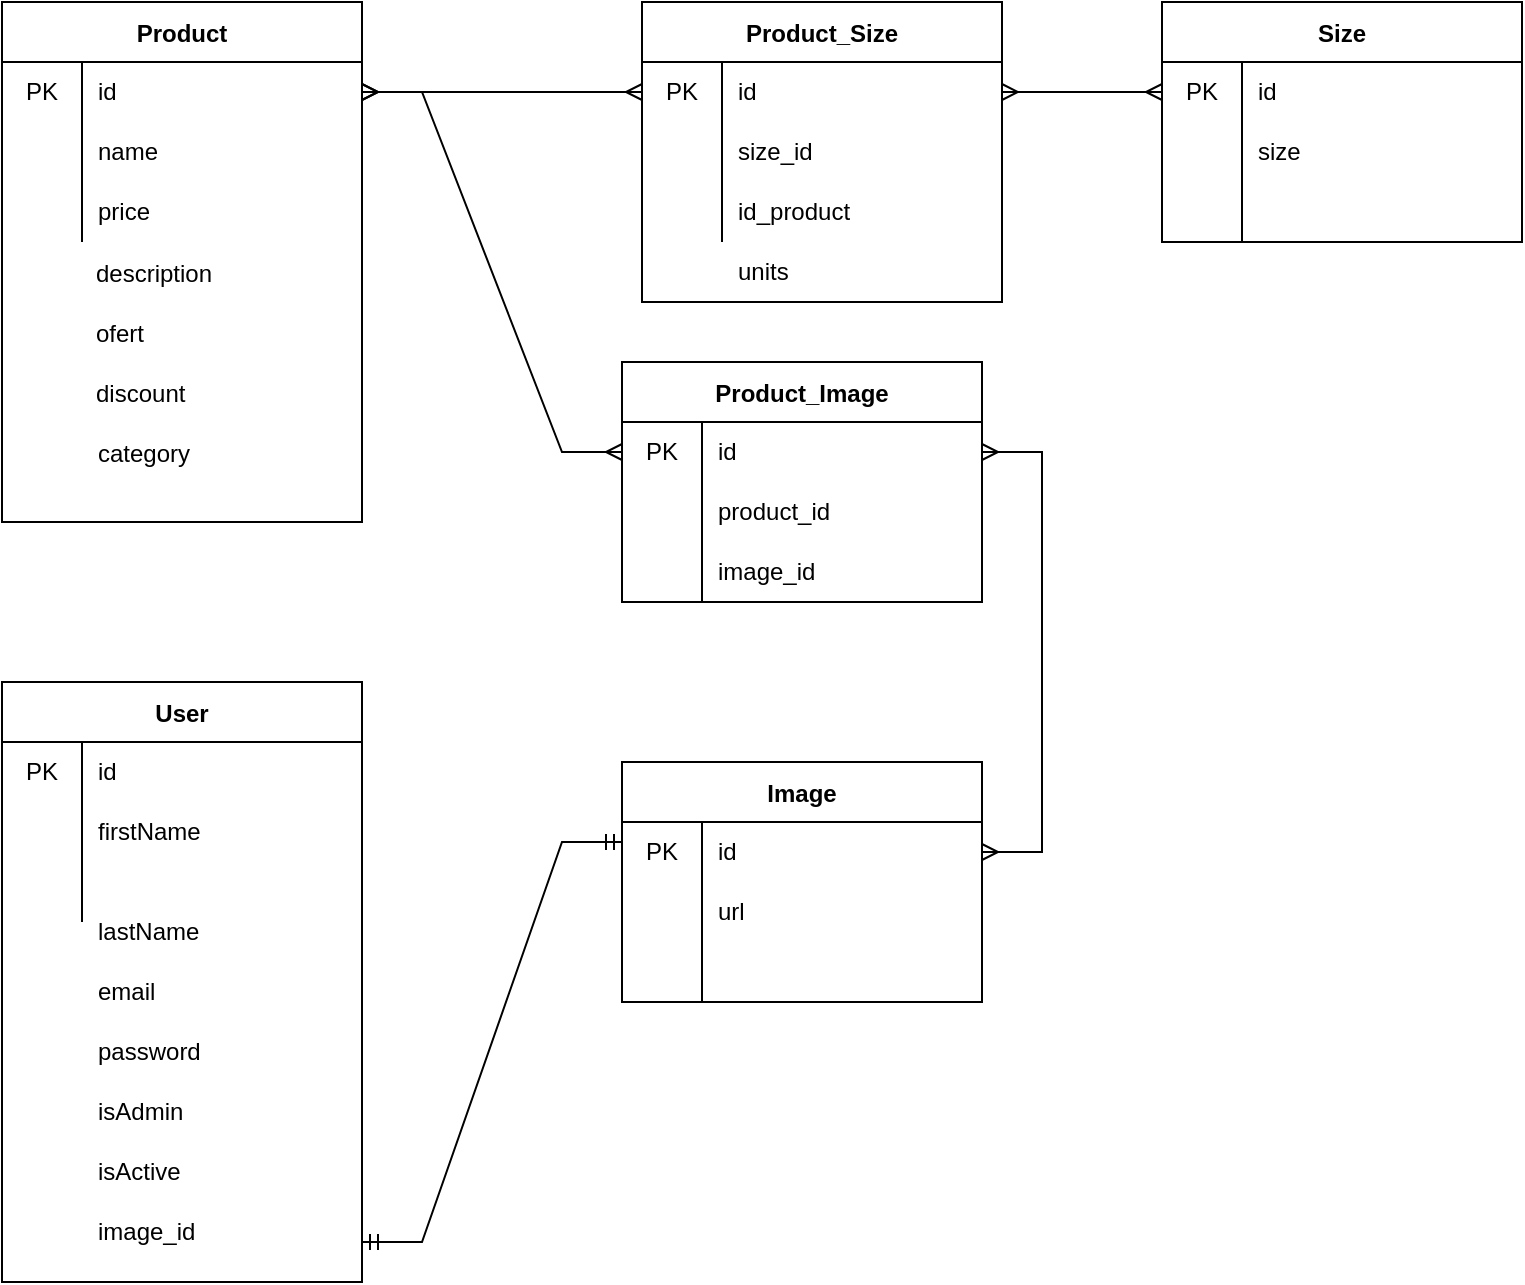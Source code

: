 <mxfile version="16.6.2" type="device"><diagram id="69hmMdhP1_8m-uvHIGet" name="Page-1"><mxGraphModel dx="1662" dy="737" grid="1" gridSize="10" guides="1" tooltips="1" connect="1" arrows="1" fold="1" page="1" pageScale="1" pageWidth="827" pageHeight="1169" math="0" shadow="0"><root><mxCell id="0"/><mxCell id="1" parent="0"/><mxCell id="zs9tbc22zNNtKTz-hOOr-1" value="Product" style="shape=table;startSize=30;container=1;collapsible=0;childLayout=tableLayout;fixedRows=1;rowLines=0;fontStyle=1;" parent="1" vertex="1"><mxGeometry x="60" y="80" width="180" height="260" as="geometry"/></mxCell><mxCell id="zs9tbc22zNNtKTz-hOOr-2" value="" style="shape=tableRow;horizontal=0;startSize=0;swimlaneHead=0;swimlaneBody=0;top=0;left=0;bottom=0;right=0;collapsible=0;dropTarget=0;fillColor=none;points=[[0,0.5],[1,0.5]];portConstraint=eastwest;" parent="zs9tbc22zNNtKTz-hOOr-1" vertex="1"><mxGeometry y="30" width="180" height="30" as="geometry"/></mxCell><mxCell id="zs9tbc22zNNtKTz-hOOr-3" value="PK" style="shape=partialRectangle;html=1;whiteSpace=wrap;connectable=0;fillColor=none;top=0;left=0;bottom=0;right=0;overflow=hidden;pointerEvents=1;" parent="zs9tbc22zNNtKTz-hOOr-2" vertex="1"><mxGeometry width="40" height="30" as="geometry"><mxRectangle width="40" height="30" as="alternateBounds"/></mxGeometry></mxCell><mxCell id="zs9tbc22zNNtKTz-hOOr-4" value="id" style="shape=partialRectangle;html=1;whiteSpace=wrap;connectable=0;fillColor=none;top=0;left=0;bottom=0;right=0;align=left;spacingLeft=6;overflow=hidden;" parent="zs9tbc22zNNtKTz-hOOr-2" vertex="1"><mxGeometry x="40" width="140" height="30" as="geometry"><mxRectangle width="140" height="30" as="alternateBounds"/></mxGeometry></mxCell><mxCell id="zs9tbc22zNNtKTz-hOOr-5" value="" style="shape=tableRow;horizontal=0;startSize=0;swimlaneHead=0;swimlaneBody=0;top=0;left=0;bottom=0;right=0;collapsible=0;dropTarget=0;fillColor=none;points=[[0,0.5],[1,0.5]];portConstraint=eastwest;" parent="zs9tbc22zNNtKTz-hOOr-1" vertex="1"><mxGeometry y="60" width="180" height="30" as="geometry"/></mxCell><mxCell id="zs9tbc22zNNtKTz-hOOr-6" value="" style="shape=partialRectangle;html=1;whiteSpace=wrap;connectable=0;fillColor=none;top=0;left=0;bottom=0;right=0;overflow=hidden;" parent="zs9tbc22zNNtKTz-hOOr-5" vertex="1"><mxGeometry width="40" height="30" as="geometry"><mxRectangle width="40" height="30" as="alternateBounds"/></mxGeometry></mxCell><mxCell id="zs9tbc22zNNtKTz-hOOr-7" value="name" style="shape=partialRectangle;html=1;whiteSpace=wrap;connectable=0;fillColor=none;top=0;left=0;bottom=0;right=0;align=left;spacingLeft=6;overflow=hidden;" parent="zs9tbc22zNNtKTz-hOOr-5" vertex="1"><mxGeometry x="40" width="140" height="30" as="geometry"><mxRectangle width="140" height="30" as="alternateBounds"/></mxGeometry></mxCell><mxCell id="zs9tbc22zNNtKTz-hOOr-8" value="" style="shape=tableRow;horizontal=0;startSize=0;swimlaneHead=0;swimlaneBody=0;top=0;left=0;bottom=0;right=0;collapsible=0;dropTarget=0;fillColor=none;points=[[0,0.5],[1,0.5]];portConstraint=eastwest;" parent="zs9tbc22zNNtKTz-hOOr-1" vertex="1"><mxGeometry y="90" width="180" height="30" as="geometry"/></mxCell><mxCell id="zs9tbc22zNNtKTz-hOOr-9" value="" style="shape=partialRectangle;html=1;whiteSpace=wrap;connectable=0;fillColor=none;top=0;left=0;bottom=0;right=0;overflow=hidden;" parent="zs9tbc22zNNtKTz-hOOr-8" vertex="1"><mxGeometry width="40" height="30" as="geometry"><mxRectangle width="40" height="30" as="alternateBounds"/></mxGeometry></mxCell><mxCell id="zs9tbc22zNNtKTz-hOOr-10" value="price" style="shape=partialRectangle;html=1;whiteSpace=wrap;connectable=0;fillColor=none;top=0;left=0;bottom=0;right=0;align=left;spacingLeft=6;overflow=hidden;" parent="zs9tbc22zNNtKTz-hOOr-8" vertex="1"><mxGeometry x="40" width="140" height="30" as="geometry"><mxRectangle width="140" height="30" as="alternateBounds"/></mxGeometry></mxCell><mxCell id="zs9tbc22zNNtKTz-hOOr-21" value="" style="shape=partialRectangle;html=1;whiteSpace=wrap;connectable=0;fillColor=none;top=0;left=0;bottom=0;right=0;align=left;spacingLeft=6;overflow=hidden;" parent="1" vertex="1"><mxGeometry x="220" y="200" width="140" height="30" as="geometry"><mxRectangle width="140" height="30" as="alternateBounds"/></mxGeometry></mxCell><mxCell id="zs9tbc22zNNtKTz-hOOr-22" value="Size" style="shape=table;startSize=30;container=1;collapsible=0;childLayout=tableLayout;fixedRows=1;rowLines=0;fontStyle=1;" parent="1" vertex="1"><mxGeometry x="640" y="80" width="180" height="120" as="geometry"/></mxCell><mxCell id="zs9tbc22zNNtKTz-hOOr-23" value="" style="shape=tableRow;horizontal=0;startSize=0;swimlaneHead=0;swimlaneBody=0;top=0;left=0;bottom=0;right=0;collapsible=0;dropTarget=0;fillColor=none;points=[[0,0.5],[1,0.5]];portConstraint=eastwest;" parent="zs9tbc22zNNtKTz-hOOr-22" vertex="1"><mxGeometry y="30" width="180" height="30" as="geometry"/></mxCell><mxCell id="zs9tbc22zNNtKTz-hOOr-24" value="PK" style="shape=partialRectangle;html=1;whiteSpace=wrap;connectable=0;fillColor=none;top=0;left=0;bottom=0;right=0;overflow=hidden;pointerEvents=1;" parent="zs9tbc22zNNtKTz-hOOr-23" vertex="1"><mxGeometry width="40" height="30" as="geometry"><mxRectangle width="40" height="30" as="alternateBounds"/></mxGeometry></mxCell><mxCell id="zs9tbc22zNNtKTz-hOOr-25" value="id" style="shape=partialRectangle;html=1;whiteSpace=wrap;connectable=0;fillColor=none;top=0;left=0;bottom=0;right=0;align=left;spacingLeft=6;overflow=hidden;" parent="zs9tbc22zNNtKTz-hOOr-23" vertex="1"><mxGeometry x="40" width="140" height="30" as="geometry"><mxRectangle width="140" height="30" as="alternateBounds"/></mxGeometry></mxCell><mxCell id="zs9tbc22zNNtKTz-hOOr-26" value="" style="shape=tableRow;horizontal=0;startSize=0;swimlaneHead=0;swimlaneBody=0;top=0;left=0;bottom=0;right=0;collapsible=0;dropTarget=0;fillColor=none;points=[[0,0.5],[1,0.5]];portConstraint=eastwest;" parent="zs9tbc22zNNtKTz-hOOr-22" vertex="1"><mxGeometry y="60" width="180" height="30" as="geometry"/></mxCell><mxCell id="zs9tbc22zNNtKTz-hOOr-27" value="" style="shape=partialRectangle;html=1;whiteSpace=wrap;connectable=0;fillColor=none;top=0;left=0;bottom=0;right=0;overflow=hidden;" parent="zs9tbc22zNNtKTz-hOOr-26" vertex="1"><mxGeometry width="40" height="30" as="geometry"><mxRectangle width="40" height="30" as="alternateBounds"/></mxGeometry></mxCell><mxCell id="zs9tbc22zNNtKTz-hOOr-28" value="size" style="shape=partialRectangle;html=1;whiteSpace=wrap;connectable=0;fillColor=none;top=0;left=0;bottom=0;right=0;align=left;spacingLeft=6;overflow=hidden;" parent="zs9tbc22zNNtKTz-hOOr-26" vertex="1"><mxGeometry x="40" width="140" height="30" as="geometry"><mxRectangle width="140" height="30" as="alternateBounds"/></mxGeometry></mxCell><mxCell id="zs9tbc22zNNtKTz-hOOr-29" value="" style="shape=tableRow;horizontal=0;startSize=0;swimlaneHead=0;swimlaneBody=0;top=0;left=0;bottom=0;right=0;collapsible=0;dropTarget=0;fillColor=none;points=[[0,0.5],[1,0.5]];portConstraint=eastwest;" parent="zs9tbc22zNNtKTz-hOOr-22" vertex="1"><mxGeometry y="90" width="180" height="30" as="geometry"/></mxCell><mxCell id="zs9tbc22zNNtKTz-hOOr-30" value="" style="shape=partialRectangle;html=1;whiteSpace=wrap;connectable=0;fillColor=none;top=0;left=0;bottom=0;right=0;overflow=hidden;" parent="zs9tbc22zNNtKTz-hOOr-29" vertex="1"><mxGeometry width="40" height="30" as="geometry"><mxRectangle width="40" height="30" as="alternateBounds"/></mxGeometry></mxCell><mxCell id="zs9tbc22zNNtKTz-hOOr-31" value="" style="shape=partialRectangle;html=1;whiteSpace=wrap;connectable=0;fillColor=none;top=0;left=0;bottom=0;right=0;align=left;spacingLeft=6;overflow=hidden;" parent="zs9tbc22zNNtKTz-hOOr-29" vertex="1"><mxGeometry x="40" width="140" height="30" as="geometry"><mxRectangle width="140" height="30" as="alternateBounds"/></mxGeometry></mxCell><mxCell id="zs9tbc22zNNtKTz-hOOr-32" value="" style="shape=tableRow;horizontal=0;startSize=0;swimlaneHead=0;swimlaneBody=0;top=0;left=0;bottom=0;right=0;collapsible=0;dropTarget=0;fillColor=none;points=[[0,0.5],[1,0.5]];portConstraint=eastwest;" parent="1" vertex="1"><mxGeometry x="60" y="200" width="180" height="30" as="geometry"/></mxCell><mxCell id="zs9tbc22zNNtKTz-hOOr-33" value="" style="shape=partialRectangle;html=1;whiteSpace=wrap;connectable=0;fillColor=none;top=0;left=0;bottom=0;right=0;overflow=hidden;" parent="zs9tbc22zNNtKTz-hOOr-32" vertex="1"><mxGeometry width="40" height="30" as="geometry"><mxRectangle width="40" height="30" as="alternateBounds"/></mxGeometry></mxCell><mxCell id="zs9tbc22zNNtKTz-hOOr-34" value="&lt;br&gt;" style="shape=partialRectangle;html=1;whiteSpace=wrap;connectable=0;fillColor=none;top=0;left=0;bottom=0;right=0;align=left;spacingLeft=6;overflow=hidden;" parent="zs9tbc22zNNtKTz-hOOr-32" vertex="1"><mxGeometry x="40" width="140" height="30" as="geometry"><mxRectangle width="140" height="30" as="alternateBounds"/></mxGeometry></mxCell><mxCell id="zs9tbc22zNNtKTz-hOOr-35" value="" style="shape=tableRow;horizontal=0;startSize=0;swimlaneHead=0;swimlaneBody=0;top=0;left=0;bottom=0;right=0;collapsible=0;dropTarget=0;fillColor=none;points=[[0,0.5],[1,0.5]];portConstraint=eastwest;" parent="1" vertex="1"><mxGeometry x="70" y="210" width="180" height="30" as="geometry"/></mxCell><mxCell id="zs9tbc22zNNtKTz-hOOr-38" value="" style="shape=tableRow;horizontal=0;startSize=0;swimlaneHead=0;swimlaneBody=0;top=0;left=0;bottom=0;right=0;collapsible=0;dropTarget=0;fillColor=none;points=[[0,0.5],[1,0.5]];portConstraint=eastwest;" parent="1" vertex="1"><mxGeometry x="70" y="240" width="180" height="30" as="geometry"/></mxCell><mxCell id="zs9tbc22zNNtKTz-hOOr-39" value="" style="shape=partialRectangle;html=1;whiteSpace=wrap;connectable=0;fillColor=none;top=0;left=0;bottom=0;right=0;overflow=hidden;" parent="zs9tbc22zNNtKTz-hOOr-38" vertex="1"><mxGeometry width="40" height="30" as="geometry"><mxRectangle width="40" height="30" as="alternateBounds"/></mxGeometry></mxCell><mxCell id="zs9tbc22zNNtKTz-hOOr-37" value="ofert" style="shape=partialRectangle;html=1;whiteSpace=wrap;connectable=0;fillColor=none;top=0;left=0;bottom=0;right=0;align=left;spacingLeft=6;overflow=hidden;" parent="1" vertex="1"><mxGeometry x="99" y="231" width="140" height="30" as="geometry"><mxRectangle width="140" height="30" as="alternateBounds"/></mxGeometry></mxCell><mxCell id="zs9tbc22zNNtKTz-hOOr-40" value="description" style="shape=partialRectangle;html=1;whiteSpace=wrap;connectable=0;fillColor=none;top=0;left=0;bottom=0;right=0;align=left;spacingLeft=6;overflow=hidden;" parent="1" vertex="1"><mxGeometry x="99" y="201" width="140" height="30" as="geometry"><mxRectangle width="140" height="30" as="alternateBounds"/></mxGeometry></mxCell><mxCell id="zs9tbc22zNNtKTz-hOOr-41" value="discount" style="shape=partialRectangle;html=1;whiteSpace=wrap;connectable=0;fillColor=none;top=0;left=0;bottom=0;right=0;align=left;spacingLeft=6;overflow=hidden;" parent="1" vertex="1"><mxGeometry x="99" y="261" width="140" height="30" as="geometry"><mxRectangle width="140" height="30" as="alternateBounds"/></mxGeometry></mxCell><mxCell id="zs9tbc22zNNtKTz-hOOr-42" value="Image" style="shape=table;startSize=30;container=1;collapsible=0;childLayout=tableLayout;fixedRows=1;rowLines=0;fontStyle=1;" parent="1" vertex="1"><mxGeometry x="370" y="460" width="180" height="120" as="geometry"/></mxCell><mxCell id="zs9tbc22zNNtKTz-hOOr-43" value="" style="shape=tableRow;horizontal=0;startSize=0;swimlaneHead=0;swimlaneBody=0;top=0;left=0;bottom=0;right=0;collapsible=0;dropTarget=0;fillColor=none;points=[[0,0.5],[1,0.5]];portConstraint=eastwest;" parent="zs9tbc22zNNtKTz-hOOr-42" vertex="1"><mxGeometry y="30" width="180" height="30" as="geometry"/></mxCell><mxCell id="zs9tbc22zNNtKTz-hOOr-44" value="PK" style="shape=partialRectangle;html=1;whiteSpace=wrap;connectable=0;fillColor=none;top=0;left=0;bottom=0;right=0;overflow=hidden;pointerEvents=1;" parent="zs9tbc22zNNtKTz-hOOr-43" vertex="1"><mxGeometry width="40" height="30" as="geometry"><mxRectangle width="40" height="30" as="alternateBounds"/></mxGeometry></mxCell><mxCell id="zs9tbc22zNNtKTz-hOOr-45" value="id" style="shape=partialRectangle;html=1;whiteSpace=wrap;connectable=0;fillColor=none;top=0;left=0;bottom=0;right=0;align=left;spacingLeft=6;overflow=hidden;" parent="zs9tbc22zNNtKTz-hOOr-43" vertex="1"><mxGeometry x="40" width="140" height="30" as="geometry"><mxRectangle width="140" height="30" as="alternateBounds"/></mxGeometry></mxCell><mxCell id="zs9tbc22zNNtKTz-hOOr-46" value="" style="shape=tableRow;horizontal=0;startSize=0;swimlaneHead=0;swimlaneBody=0;top=0;left=0;bottom=0;right=0;collapsible=0;dropTarget=0;fillColor=none;points=[[0,0.5],[1,0.5]];portConstraint=eastwest;" parent="zs9tbc22zNNtKTz-hOOr-42" vertex="1"><mxGeometry y="60" width="180" height="30" as="geometry"/></mxCell><mxCell id="zs9tbc22zNNtKTz-hOOr-47" value="" style="shape=partialRectangle;html=1;whiteSpace=wrap;connectable=0;fillColor=none;top=0;left=0;bottom=0;right=0;overflow=hidden;" parent="zs9tbc22zNNtKTz-hOOr-46" vertex="1"><mxGeometry width="40" height="30" as="geometry"><mxRectangle width="40" height="30" as="alternateBounds"/></mxGeometry></mxCell><mxCell id="zs9tbc22zNNtKTz-hOOr-48" value="url" style="shape=partialRectangle;html=1;whiteSpace=wrap;connectable=0;fillColor=none;top=0;left=0;bottom=0;right=0;align=left;spacingLeft=6;overflow=hidden;" parent="zs9tbc22zNNtKTz-hOOr-46" vertex="1"><mxGeometry x="40" width="140" height="30" as="geometry"><mxRectangle width="140" height="30" as="alternateBounds"/></mxGeometry></mxCell><mxCell id="zs9tbc22zNNtKTz-hOOr-49" value="" style="shape=tableRow;horizontal=0;startSize=0;swimlaneHead=0;swimlaneBody=0;top=0;left=0;bottom=0;right=0;collapsible=0;dropTarget=0;fillColor=none;points=[[0,0.5],[1,0.5]];portConstraint=eastwest;" parent="zs9tbc22zNNtKTz-hOOr-42" vertex="1"><mxGeometry y="90" width="180" height="30" as="geometry"/></mxCell><mxCell id="zs9tbc22zNNtKTz-hOOr-50" value="" style="shape=partialRectangle;html=1;whiteSpace=wrap;connectable=0;fillColor=none;top=0;left=0;bottom=0;right=0;overflow=hidden;" parent="zs9tbc22zNNtKTz-hOOr-49" vertex="1"><mxGeometry width="40" height="30" as="geometry"><mxRectangle width="40" height="30" as="alternateBounds"/></mxGeometry></mxCell><mxCell id="zs9tbc22zNNtKTz-hOOr-51" value="" style="shape=partialRectangle;html=1;whiteSpace=wrap;connectable=0;fillColor=none;top=0;left=0;bottom=0;right=0;align=left;spacingLeft=6;overflow=hidden;" parent="zs9tbc22zNNtKTz-hOOr-49" vertex="1"><mxGeometry x="40" width="140" height="30" as="geometry"><mxRectangle width="140" height="30" as="alternateBounds"/></mxGeometry></mxCell><mxCell id="zs9tbc22zNNtKTz-hOOr-52" value="User" style="shape=table;startSize=30;container=1;collapsible=0;childLayout=tableLayout;fixedRows=1;rowLines=0;fontStyle=1;" parent="1" vertex="1"><mxGeometry x="60" y="420" width="180" height="300" as="geometry"/></mxCell><mxCell id="zs9tbc22zNNtKTz-hOOr-53" value="" style="shape=tableRow;horizontal=0;startSize=0;swimlaneHead=0;swimlaneBody=0;top=0;left=0;bottom=0;right=0;collapsible=0;dropTarget=0;fillColor=none;points=[[0,0.5],[1,0.5]];portConstraint=eastwest;" parent="zs9tbc22zNNtKTz-hOOr-52" vertex="1"><mxGeometry y="30" width="180" height="30" as="geometry"/></mxCell><mxCell id="zs9tbc22zNNtKTz-hOOr-54" value="PK" style="shape=partialRectangle;html=1;whiteSpace=wrap;connectable=0;fillColor=none;top=0;left=0;bottom=0;right=0;overflow=hidden;pointerEvents=1;" parent="zs9tbc22zNNtKTz-hOOr-53" vertex="1"><mxGeometry width="40" height="30" as="geometry"><mxRectangle width="40" height="30" as="alternateBounds"/></mxGeometry></mxCell><mxCell id="zs9tbc22zNNtKTz-hOOr-55" value="id" style="shape=partialRectangle;html=1;whiteSpace=wrap;connectable=0;fillColor=none;top=0;left=0;bottom=0;right=0;align=left;spacingLeft=6;overflow=hidden;" parent="zs9tbc22zNNtKTz-hOOr-53" vertex="1"><mxGeometry x="40" width="140" height="30" as="geometry"><mxRectangle width="140" height="30" as="alternateBounds"/></mxGeometry></mxCell><mxCell id="zs9tbc22zNNtKTz-hOOr-56" value="" style="shape=tableRow;horizontal=0;startSize=0;swimlaneHead=0;swimlaneBody=0;top=0;left=0;bottom=0;right=0;collapsible=0;dropTarget=0;fillColor=none;points=[[0,0.5],[1,0.5]];portConstraint=eastwest;" parent="zs9tbc22zNNtKTz-hOOr-52" vertex="1"><mxGeometry y="60" width="180" height="30" as="geometry"/></mxCell><mxCell id="zs9tbc22zNNtKTz-hOOr-57" value="" style="shape=partialRectangle;html=1;whiteSpace=wrap;connectable=0;fillColor=none;top=0;left=0;bottom=0;right=0;overflow=hidden;" parent="zs9tbc22zNNtKTz-hOOr-56" vertex="1"><mxGeometry width="40" height="30" as="geometry"><mxRectangle width="40" height="30" as="alternateBounds"/></mxGeometry></mxCell><mxCell id="zs9tbc22zNNtKTz-hOOr-58" value="firstName" style="shape=partialRectangle;html=1;whiteSpace=wrap;connectable=0;fillColor=none;top=0;left=0;bottom=0;right=0;align=left;spacingLeft=6;overflow=hidden;" parent="zs9tbc22zNNtKTz-hOOr-56" vertex="1"><mxGeometry x="40" width="140" height="30" as="geometry"><mxRectangle width="140" height="30" as="alternateBounds"/></mxGeometry></mxCell><mxCell id="zs9tbc22zNNtKTz-hOOr-59" value="" style="shape=tableRow;horizontal=0;startSize=0;swimlaneHead=0;swimlaneBody=0;top=0;left=0;bottom=0;right=0;collapsible=0;dropTarget=0;fillColor=none;points=[[0,0.5],[1,0.5]];portConstraint=eastwest;" parent="zs9tbc22zNNtKTz-hOOr-52" vertex="1"><mxGeometry y="90" width="180" height="30" as="geometry"/></mxCell><mxCell id="zs9tbc22zNNtKTz-hOOr-60" value="" style="shape=partialRectangle;html=1;whiteSpace=wrap;connectable=0;fillColor=none;top=0;left=0;bottom=0;right=0;overflow=hidden;" parent="zs9tbc22zNNtKTz-hOOr-59" vertex="1"><mxGeometry width="40" height="30" as="geometry"><mxRectangle width="40" height="30" as="alternateBounds"/></mxGeometry></mxCell><mxCell id="zs9tbc22zNNtKTz-hOOr-61" value="" style="shape=partialRectangle;html=1;whiteSpace=wrap;connectable=0;fillColor=none;top=0;left=0;bottom=0;right=0;align=left;spacingLeft=6;overflow=hidden;" parent="zs9tbc22zNNtKTz-hOOr-59" vertex="1"><mxGeometry x="40" width="140" height="30" as="geometry"><mxRectangle width="140" height="30" as="alternateBounds"/></mxGeometry></mxCell><mxCell id="zs9tbc22zNNtKTz-hOOr-62" value="" style="shape=tableRow;horizontal=0;startSize=0;swimlaneHead=0;swimlaneBody=0;top=0;left=0;bottom=0;right=0;collapsible=0;dropTarget=0;fillColor=none;points=[[0,0.5],[1,0.5]];portConstraint=eastwest;" parent="1" vertex="1"><mxGeometry x="60" y="530" width="180" height="30" as="geometry"/></mxCell><mxCell id="zs9tbc22zNNtKTz-hOOr-63" value="" style="shape=partialRectangle;html=1;whiteSpace=wrap;connectable=0;fillColor=none;top=0;left=0;bottom=0;right=0;overflow=hidden;" parent="zs9tbc22zNNtKTz-hOOr-62" vertex="1"><mxGeometry width="40" height="30" as="geometry"><mxRectangle width="40" height="30" as="alternateBounds"/></mxGeometry></mxCell><mxCell id="zs9tbc22zNNtKTz-hOOr-64" value="lastName" style="shape=partialRectangle;html=1;whiteSpace=wrap;connectable=0;fillColor=none;top=0;left=0;bottom=0;right=0;align=left;spacingLeft=6;overflow=hidden;" parent="zs9tbc22zNNtKTz-hOOr-62" vertex="1"><mxGeometry x="40" width="140" height="30" as="geometry"><mxRectangle width="140" height="30" as="alternateBounds"/></mxGeometry></mxCell><mxCell id="zs9tbc22zNNtKTz-hOOr-65" value="email" style="shape=partialRectangle;html=1;whiteSpace=wrap;connectable=0;fillColor=none;top=0;left=0;bottom=0;right=0;align=left;spacingLeft=6;overflow=hidden;" parent="1" vertex="1"><mxGeometry x="100" y="560" width="140" height="30" as="geometry"><mxRectangle width="140" height="30" as="alternateBounds"/></mxGeometry></mxCell><mxCell id="zs9tbc22zNNtKTz-hOOr-66" value="password" style="shape=partialRectangle;html=1;whiteSpace=wrap;connectable=0;fillColor=none;top=0;left=0;bottom=0;right=0;align=left;spacingLeft=6;overflow=hidden;" parent="1" vertex="1"><mxGeometry x="100" y="590" width="140" height="30" as="geometry"><mxRectangle width="140" height="30" as="alternateBounds"/></mxGeometry></mxCell><mxCell id="zs9tbc22zNNtKTz-hOOr-67" value="isAdmin" style="shape=partialRectangle;html=1;whiteSpace=wrap;connectable=0;fillColor=none;top=0;left=0;bottom=0;right=0;align=left;spacingLeft=6;overflow=hidden;" parent="1" vertex="1"><mxGeometry x="100" y="620" width="140" height="30" as="geometry"><mxRectangle width="140" height="30" as="alternateBounds"/></mxGeometry></mxCell><mxCell id="zs9tbc22zNNtKTz-hOOr-68" value="isActive" style="shape=partialRectangle;html=1;whiteSpace=wrap;connectable=0;fillColor=none;top=0;left=0;bottom=0;right=0;align=left;spacingLeft=6;overflow=hidden;" parent="1" vertex="1"><mxGeometry x="100" y="650" width="140" height="30" as="geometry"><mxRectangle width="140" height="30" as="alternateBounds"/></mxGeometry></mxCell><mxCell id="zs9tbc22zNNtKTz-hOOr-73" value="Product_Image" style="shape=table;startSize=30;container=1;collapsible=0;childLayout=tableLayout;fixedRows=1;rowLines=0;fontStyle=1;" parent="1" vertex="1"><mxGeometry x="370" y="260" width="180" height="120" as="geometry"/></mxCell><mxCell id="zs9tbc22zNNtKTz-hOOr-74" value="" style="shape=tableRow;horizontal=0;startSize=0;swimlaneHead=0;swimlaneBody=0;top=0;left=0;bottom=0;right=0;collapsible=0;dropTarget=0;fillColor=none;points=[[0,0.5],[1,0.5]];portConstraint=eastwest;" parent="zs9tbc22zNNtKTz-hOOr-73" vertex="1"><mxGeometry y="30" width="180" height="30" as="geometry"/></mxCell><mxCell id="zs9tbc22zNNtKTz-hOOr-75" value="PK" style="shape=partialRectangle;html=1;whiteSpace=wrap;connectable=0;fillColor=none;top=0;left=0;bottom=0;right=0;overflow=hidden;pointerEvents=1;" parent="zs9tbc22zNNtKTz-hOOr-74" vertex="1"><mxGeometry width="40" height="30" as="geometry"><mxRectangle width="40" height="30" as="alternateBounds"/></mxGeometry></mxCell><mxCell id="zs9tbc22zNNtKTz-hOOr-76" value="id" style="shape=partialRectangle;html=1;whiteSpace=wrap;connectable=0;fillColor=none;top=0;left=0;bottom=0;right=0;align=left;spacingLeft=6;overflow=hidden;" parent="zs9tbc22zNNtKTz-hOOr-74" vertex="1"><mxGeometry x="40" width="140" height="30" as="geometry"><mxRectangle width="140" height="30" as="alternateBounds"/></mxGeometry></mxCell><mxCell id="zs9tbc22zNNtKTz-hOOr-77" value="" style="shape=tableRow;horizontal=0;startSize=0;swimlaneHead=0;swimlaneBody=0;top=0;left=0;bottom=0;right=0;collapsible=0;dropTarget=0;fillColor=none;points=[[0,0.5],[1,0.5]];portConstraint=eastwest;" parent="zs9tbc22zNNtKTz-hOOr-73" vertex="1"><mxGeometry y="60" width="180" height="30" as="geometry"/></mxCell><mxCell id="zs9tbc22zNNtKTz-hOOr-78" value="" style="shape=partialRectangle;html=1;whiteSpace=wrap;connectable=0;fillColor=none;top=0;left=0;bottom=0;right=0;overflow=hidden;" parent="zs9tbc22zNNtKTz-hOOr-77" vertex="1"><mxGeometry width="40" height="30" as="geometry"><mxRectangle width="40" height="30" as="alternateBounds"/></mxGeometry></mxCell><mxCell id="zs9tbc22zNNtKTz-hOOr-79" value="product_id" style="shape=partialRectangle;html=1;whiteSpace=wrap;connectable=0;fillColor=none;top=0;left=0;bottom=0;right=0;align=left;spacingLeft=6;overflow=hidden;" parent="zs9tbc22zNNtKTz-hOOr-77" vertex="1"><mxGeometry x="40" width="140" height="30" as="geometry"><mxRectangle width="140" height="30" as="alternateBounds"/></mxGeometry></mxCell><mxCell id="zs9tbc22zNNtKTz-hOOr-80" value="" style="shape=tableRow;horizontal=0;startSize=0;swimlaneHead=0;swimlaneBody=0;top=0;left=0;bottom=0;right=0;collapsible=0;dropTarget=0;fillColor=none;points=[[0,0.5],[1,0.5]];portConstraint=eastwest;" parent="zs9tbc22zNNtKTz-hOOr-73" vertex="1"><mxGeometry y="90" width="180" height="30" as="geometry"/></mxCell><mxCell id="zs9tbc22zNNtKTz-hOOr-81" value="" style="shape=partialRectangle;html=1;whiteSpace=wrap;connectable=0;fillColor=none;top=0;left=0;bottom=0;right=0;overflow=hidden;" parent="zs9tbc22zNNtKTz-hOOr-80" vertex="1"><mxGeometry width="40" height="30" as="geometry"><mxRectangle width="40" height="30" as="alternateBounds"/></mxGeometry></mxCell><mxCell id="zs9tbc22zNNtKTz-hOOr-82" value="" style="shape=partialRectangle;html=1;whiteSpace=wrap;connectable=0;fillColor=none;top=0;left=0;bottom=0;right=0;align=left;spacingLeft=6;overflow=hidden;" parent="zs9tbc22zNNtKTz-hOOr-80" vertex="1"><mxGeometry x="40" width="140" height="30" as="geometry"><mxRectangle width="140" height="30" as="alternateBounds"/></mxGeometry></mxCell><mxCell id="zs9tbc22zNNtKTz-hOOr-83" value="" style="shape=tableRow;horizontal=0;startSize=0;swimlaneHead=0;swimlaneBody=0;top=0;left=0;bottom=0;right=0;collapsible=0;dropTarget=0;fillColor=none;points=[[0,0.5],[1,0.5]];portConstraint=eastwest;" parent="1" vertex="1"><mxGeometry x="414" y="320" width="180" height="30" as="geometry"/></mxCell><mxCell id="zs9tbc22zNNtKTz-hOOr-84" value="" style="shape=partialRectangle;html=1;whiteSpace=wrap;connectable=0;fillColor=none;top=0;left=0;bottom=0;right=0;overflow=hidden;" parent="zs9tbc22zNNtKTz-hOOr-83" vertex="1"><mxGeometry width="40" height="30" as="geometry"><mxRectangle width="40" height="30" as="alternateBounds"/></mxGeometry></mxCell><mxCell id="zs9tbc22zNNtKTz-hOOr-86" value="" style="edgeStyle=entityRelationEdgeStyle;fontSize=12;html=1;endArrow=ERmany;startArrow=ERmany;rounded=0;entryX=0;entryY=0.5;entryDx=0;entryDy=0;" parent="1" source="zs9tbc22zNNtKTz-hOOr-2" target="zs9tbc22zNNtKTz-hOOr-74" edge="1"><mxGeometry width="100" height="100" relative="1" as="geometry"><mxPoint x="300" y="440" as="sourcePoint"/><mxPoint x="400" y="340" as="targetPoint"/></mxGeometry></mxCell><mxCell id="zs9tbc22zNNtKTz-hOOr-85" value="image_id" style="shape=partialRectangle;html=1;whiteSpace=wrap;connectable=0;fillColor=none;top=0;left=0;bottom=0;right=0;align=left;spacingLeft=6;overflow=hidden;" parent="1" vertex="1"><mxGeometry x="410" y="350" width="140" height="30" as="geometry"><mxRectangle width="140" height="30" as="alternateBounds"/></mxGeometry></mxCell><mxCell id="zs9tbc22zNNtKTz-hOOr-88" value="" style="edgeStyle=entityRelationEdgeStyle;fontSize=12;html=1;endArrow=ERmany;startArrow=ERmany;rounded=0;" parent="1" source="zs9tbc22zNNtKTz-hOOr-74" target="zs9tbc22zNNtKTz-hOOr-43" edge="1"><mxGeometry width="100" height="100" relative="1" as="geometry"><mxPoint x="520" y="380" as="sourcePoint"/><mxPoint x="710" y="560" as="targetPoint"/></mxGeometry></mxCell><mxCell id="zs9tbc22zNNtKTz-hOOr-89" value="Product_Size" style="shape=table;startSize=30;container=1;collapsible=0;childLayout=tableLayout;fixedRows=1;rowLines=0;fontStyle=1;" parent="1" vertex="1"><mxGeometry x="380" y="80" width="180" height="150" as="geometry"/></mxCell><mxCell id="zs9tbc22zNNtKTz-hOOr-90" value="" style="shape=tableRow;horizontal=0;startSize=0;swimlaneHead=0;swimlaneBody=0;top=0;left=0;bottom=0;right=0;collapsible=0;dropTarget=0;fillColor=none;points=[[0,0.5],[1,0.5]];portConstraint=eastwest;" parent="zs9tbc22zNNtKTz-hOOr-89" vertex="1"><mxGeometry y="30" width="180" height="30" as="geometry"/></mxCell><mxCell id="zs9tbc22zNNtKTz-hOOr-91" value="PK" style="shape=partialRectangle;html=1;whiteSpace=wrap;connectable=0;fillColor=none;top=0;left=0;bottom=0;right=0;overflow=hidden;pointerEvents=1;" parent="zs9tbc22zNNtKTz-hOOr-90" vertex="1"><mxGeometry width="40" height="30" as="geometry"><mxRectangle width="40" height="30" as="alternateBounds"/></mxGeometry></mxCell><mxCell id="zs9tbc22zNNtKTz-hOOr-92" value="id" style="shape=partialRectangle;html=1;whiteSpace=wrap;connectable=0;fillColor=none;top=0;left=0;bottom=0;right=0;align=left;spacingLeft=6;overflow=hidden;" parent="zs9tbc22zNNtKTz-hOOr-90" vertex="1"><mxGeometry x="40" width="140" height="30" as="geometry"><mxRectangle width="140" height="30" as="alternateBounds"/></mxGeometry></mxCell><mxCell id="zs9tbc22zNNtKTz-hOOr-93" value="" style="shape=tableRow;horizontal=0;startSize=0;swimlaneHead=0;swimlaneBody=0;top=0;left=0;bottom=0;right=0;collapsible=0;dropTarget=0;fillColor=none;points=[[0,0.5],[1,0.5]];portConstraint=eastwest;" parent="zs9tbc22zNNtKTz-hOOr-89" vertex="1"><mxGeometry y="60" width="180" height="30" as="geometry"/></mxCell><mxCell id="zs9tbc22zNNtKTz-hOOr-94" value="" style="shape=partialRectangle;html=1;whiteSpace=wrap;connectable=0;fillColor=none;top=0;left=0;bottom=0;right=0;overflow=hidden;" parent="zs9tbc22zNNtKTz-hOOr-93" vertex="1"><mxGeometry width="40" height="30" as="geometry"><mxRectangle width="40" height="30" as="alternateBounds"/></mxGeometry></mxCell><mxCell id="zs9tbc22zNNtKTz-hOOr-95" value="size_id" style="shape=partialRectangle;html=1;whiteSpace=wrap;connectable=0;fillColor=none;top=0;left=0;bottom=0;right=0;align=left;spacingLeft=6;overflow=hidden;" parent="zs9tbc22zNNtKTz-hOOr-93" vertex="1"><mxGeometry x="40" width="140" height="30" as="geometry"><mxRectangle width="140" height="30" as="alternateBounds"/></mxGeometry></mxCell><mxCell id="zs9tbc22zNNtKTz-hOOr-96" value="" style="shape=tableRow;horizontal=0;startSize=0;swimlaneHead=0;swimlaneBody=0;top=0;left=0;bottom=0;right=0;collapsible=0;dropTarget=0;fillColor=none;points=[[0,0.5],[1,0.5]];portConstraint=eastwest;" parent="zs9tbc22zNNtKTz-hOOr-89" vertex="1"><mxGeometry y="90" width="180" height="30" as="geometry"/></mxCell><mxCell id="zs9tbc22zNNtKTz-hOOr-97" value="" style="shape=partialRectangle;html=1;whiteSpace=wrap;connectable=0;fillColor=none;top=0;left=0;bottom=0;right=0;overflow=hidden;" parent="zs9tbc22zNNtKTz-hOOr-96" vertex="1"><mxGeometry width="40" height="30" as="geometry"><mxRectangle width="40" height="30" as="alternateBounds"/></mxGeometry></mxCell><mxCell id="zs9tbc22zNNtKTz-hOOr-98" value="" style="shape=partialRectangle;html=1;whiteSpace=wrap;connectable=0;fillColor=none;top=0;left=0;bottom=0;right=0;align=left;spacingLeft=6;overflow=hidden;" parent="zs9tbc22zNNtKTz-hOOr-96" vertex="1"><mxGeometry x="40" width="140" height="30" as="geometry"><mxRectangle width="140" height="30" as="alternateBounds"/></mxGeometry></mxCell><mxCell id="zs9tbc22zNNtKTz-hOOr-99" value="" style="shape=tableRow;horizontal=0;startSize=0;swimlaneHead=0;swimlaneBody=0;top=0;left=0;bottom=0;right=0;collapsible=0;dropTarget=0;fillColor=none;points=[[0,0.5],[1,0.5]];portConstraint=eastwest;" parent="1" vertex="1"><mxGeometry x="340" y="170" width="180" height="30" as="geometry"/></mxCell><mxCell id="zs9tbc22zNNtKTz-hOOr-100" value="" style="shape=partialRectangle;html=1;whiteSpace=wrap;connectable=0;fillColor=none;top=0;left=0;bottom=0;right=0;overflow=hidden;" parent="zs9tbc22zNNtKTz-hOOr-99" vertex="1"><mxGeometry width="40" height="30" as="geometry"><mxRectangle width="40" height="30" as="alternateBounds"/></mxGeometry></mxCell><mxCell id="zs9tbc22zNNtKTz-hOOr-101" value="id_product" style="shape=partialRectangle;html=1;whiteSpace=wrap;connectable=0;fillColor=none;top=0;left=0;bottom=0;right=0;align=left;spacingLeft=6;overflow=hidden;" parent="zs9tbc22zNNtKTz-hOOr-99" vertex="1"><mxGeometry x="80" width="140" height="30" as="geometry"><mxRectangle width="140" height="30" as="alternateBounds"/></mxGeometry></mxCell><mxCell id="zs9tbc22zNNtKTz-hOOr-102" value="" style="edgeStyle=entityRelationEdgeStyle;fontSize=12;html=1;endArrow=ERmany;startArrow=ERmany;rounded=0;entryX=0;entryY=0.5;entryDx=0;entryDy=0;exitX=1;exitY=0.5;exitDx=0;exitDy=0;" parent="1" source="zs9tbc22zNNtKTz-hOOr-2" target="zs9tbc22zNNtKTz-hOOr-90" edge="1"><mxGeometry width="100" height="100" relative="1" as="geometry"><mxPoint x="250" y="135" as="sourcePoint"/><mxPoint x="380" y="315" as="targetPoint"/></mxGeometry></mxCell><mxCell id="zs9tbc22zNNtKTz-hOOr-103" value="" style="edgeStyle=entityRelationEdgeStyle;fontSize=12;html=1;endArrow=ERmany;startArrow=ERmany;rounded=0;entryX=0;entryY=0.5;entryDx=0;entryDy=0;exitX=1;exitY=0.5;exitDx=0;exitDy=0;" parent="1" source="zs9tbc22zNNtKTz-hOOr-90" target="zs9tbc22zNNtKTz-hOOr-23" edge="1"><mxGeometry width="100" height="100" relative="1" as="geometry"><mxPoint x="560" y="120" as="sourcePoint"/><mxPoint x="720" y="120" as="targetPoint"/></mxGeometry></mxCell><mxCell id="zs9tbc22zNNtKTz-hOOr-104" style="edgeStyle=orthogonalEdgeStyle;rounded=0;orthogonalLoop=1;jettySize=auto;html=1;exitX=1;exitY=0.5;exitDx=0;exitDy=0;" parent="1" source="zs9tbc22zNNtKTz-hOOr-99" target="zs9tbc22zNNtKTz-hOOr-99" edge="1"><mxGeometry relative="1" as="geometry"/></mxCell><mxCell id="vBPKqvry7z93lVFUcXr6-1" value="units" style="shape=partialRectangle;html=1;whiteSpace=wrap;connectable=0;fillColor=none;top=0;left=0;bottom=0;right=0;align=left;spacingLeft=6;overflow=hidden;" parent="1" vertex="1"><mxGeometry x="420" y="200" width="140" height="30" as="geometry"><mxRectangle width="140" height="30" as="alternateBounds"/></mxGeometry></mxCell><mxCell id="vBPKqvry7z93lVFUcXr6-2" value="category" style="shape=partialRectangle;html=1;whiteSpace=wrap;connectable=0;fillColor=none;top=0;left=0;bottom=0;right=0;align=left;spacingLeft=6;overflow=hidden;" parent="1" vertex="1"><mxGeometry x="100" y="291" width="140" height="30" as="geometry"><mxRectangle width="140" height="30" as="alternateBounds"/></mxGeometry></mxCell><mxCell id="bg1xsVSZ312qsjB5-HTB-2" value="image_id" style="shape=partialRectangle;html=1;whiteSpace=wrap;connectable=0;fillColor=none;top=0;left=0;bottom=0;right=0;align=left;spacingLeft=6;overflow=hidden;" parent="1" vertex="1"><mxGeometry x="100" y="680" width="140" height="30" as="geometry"><mxRectangle width="140" height="30" as="alternateBounds"/></mxGeometry></mxCell><mxCell id="z8jAATVhqigLBZcRfq5l-1" value="" style="edgeStyle=entityRelationEdgeStyle;fontSize=12;html=1;endArrow=ERmandOne;startArrow=ERmandOne;rounded=0;" edge="1" parent="1"><mxGeometry width="100" height="100" relative="1" as="geometry"><mxPoint x="240" y="700" as="sourcePoint"/><mxPoint x="370" y="500" as="targetPoint"/></mxGeometry></mxCell></root></mxGraphModel></diagram></mxfile>